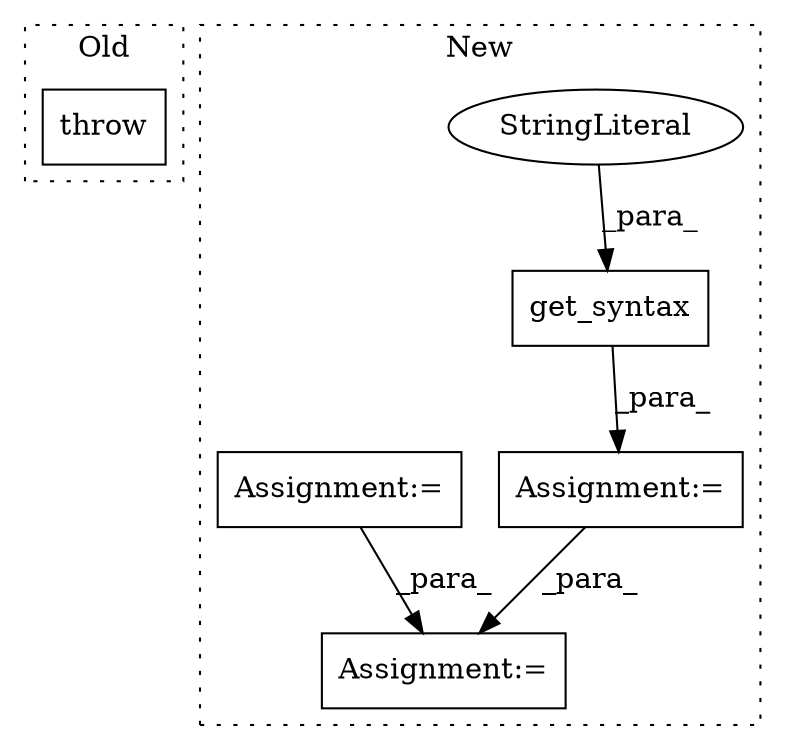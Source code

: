 digraph G {
subgraph cluster0 {
1 [label="throw" a="53" s="2666" l="6" shape="box"];
label = "Old";
style="dotted";
}
subgraph cluster1 {
2 [label="get_syntax" a="32" s="7371,7395" l="11,1" shape="box"];
3 [label="Assignment:=" a="7" s="7537" l="2" shape="box"];
4 [label="StringLiteral" a="45" s="7382" l="13" shape="ellipse"];
5 [label="Assignment:=" a="7" s="7886" l="2" shape="box"];
6 [label="Assignment:=" a="7" s="7616,7702" l="53,2" shape="box"];
label = "New";
style="dotted";
}
2 -> 3 [label="_para_"];
3 -> 5 [label="_para_"];
4 -> 2 [label="_para_"];
6 -> 5 [label="_para_"];
}